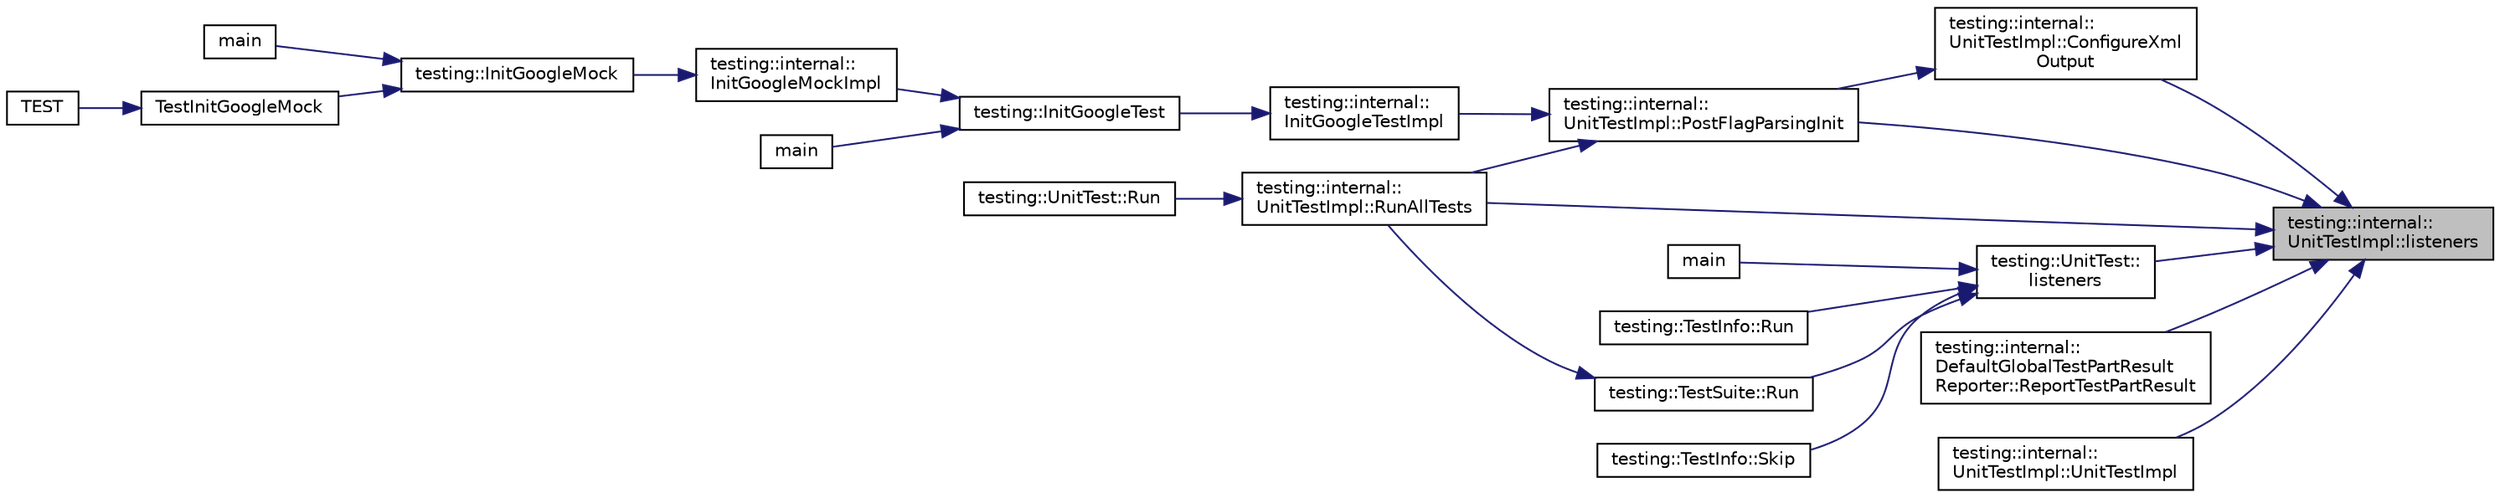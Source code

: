 digraph "testing::internal::UnitTestImpl::listeners"
{
 // LATEX_PDF_SIZE
  bgcolor="transparent";
  edge [fontname="Helvetica",fontsize="10",labelfontname="Helvetica",labelfontsize="10"];
  node [fontname="Helvetica",fontsize="10",shape=record];
  rankdir="RL";
  Node1 [label="testing::internal::\lUnitTestImpl::listeners",height=0.2,width=0.4,color="black", fillcolor="grey75", style="filled", fontcolor="black",tooltip=" "];
  Node1 -> Node2 [dir="back",color="midnightblue",fontsize="10",style="solid",fontname="Helvetica"];
  Node2 [label="testing::internal::\lUnitTestImpl::ConfigureXml\lOutput",height=0.2,width=0.4,color="black",URL="$classtesting_1_1internal_1_1UnitTestImpl.html#a21cd7b2928de03a55b5252f29dd5ae6d",tooltip=" "];
  Node2 -> Node3 [dir="back",color="midnightblue",fontsize="10",style="solid",fontname="Helvetica"];
  Node3 [label="testing::internal::\lUnitTestImpl::PostFlagParsingInit",height=0.2,width=0.4,color="black",URL="$classtesting_1_1internal_1_1UnitTestImpl.html#a772894193104b1b2516f16e6ff813168",tooltip=" "];
  Node3 -> Node4 [dir="back",color="midnightblue",fontsize="10",style="solid",fontname="Helvetica"];
  Node4 [label="testing::internal::\lInitGoogleTestImpl",height=0.2,width=0.4,color="black",URL="$namespacetesting_1_1internal.html#ac3c6fa93391768aa91c6238b31aaeeb5",tooltip=" "];
  Node4 -> Node5 [dir="back",color="midnightblue",fontsize="10",style="solid",fontname="Helvetica"];
  Node5 [label="testing::InitGoogleTest",height=0.2,width=0.4,color="black",URL="$namespacetesting.html#afd726ae08c9bd16dc52f78c822d9946b",tooltip=" "];
  Node5 -> Node6 [dir="back",color="midnightblue",fontsize="10",style="solid",fontname="Helvetica"];
  Node6 [label="testing::internal::\lInitGoogleMockImpl",height=0.2,width=0.4,color="black",URL="$namespacetesting_1_1internal.html#a3823844199df88af9493026031cf7744",tooltip=" "];
  Node6 -> Node7 [dir="back",color="midnightblue",fontsize="10",style="solid",fontname="Helvetica"];
  Node7 [label="testing::InitGoogleMock",height=0.2,width=0.4,color="black",URL="$namespacetesting.html#a32b1c6db9ba5133ccabfa67616b3c041",tooltip=" "];
  Node7 -> Node8 [dir="back",color="midnightblue",fontsize="10",style="solid",fontname="Helvetica"];
  Node8 [label="main",height=0.2,width=0.4,color="black",URL="$gmock__main_8cc.html#a7f83bdc516d2cb86e20235d94ddf055a",tooltip=" "];
  Node7 -> Node9 [dir="back",color="midnightblue",fontsize="10",style="solid",fontname="Helvetica"];
  Node9 [label="TestInitGoogleMock",height=0.2,width=0.4,color="black",URL="$gmock__test_8cc.html#ac9c8ae8722c330d47f75dee43fb8ab78",tooltip=" "];
  Node9 -> Node10 [dir="back",color="midnightblue",fontsize="10",style="solid",fontname="Helvetica"];
  Node10 [label="TEST",height=0.2,width=0.4,color="black",URL="$gmock__test_8cc.html#a7c86c6c98b72e903135c1b01370a13f3",tooltip=" "];
  Node5 -> Node11 [dir="back",color="midnightblue",fontsize="10",style="solid",fontname="Helvetica"];
  Node11 [label="main",height=0.2,width=0.4,color="black",URL="$test_2main_8cpp.html#a3c04138a5bfe5d72780bb7e82a18e627",tooltip=" "];
  Node3 -> Node12 [dir="back",color="midnightblue",fontsize="10",style="solid",fontname="Helvetica"];
  Node12 [label="testing::internal::\lUnitTestImpl::RunAllTests",height=0.2,width=0.4,color="black",URL="$classtesting_1_1internal_1_1UnitTestImpl.html#a1fb6be9971f4768c4136a05aa9e7e375",tooltip=" "];
  Node12 -> Node13 [dir="back",color="midnightblue",fontsize="10",style="solid",fontname="Helvetica"];
  Node13 [label="testing::UnitTest::Run",height=0.2,width=0.4,color="black",URL="$classtesting_1_1UnitTest.html#a2febc800536b44500565f4c423f359d3",tooltip=" "];
  Node1 -> Node14 [dir="back",color="midnightblue",fontsize="10",style="solid",fontname="Helvetica"];
  Node14 [label="testing::UnitTest::\llisteners",height=0.2,width=0.4,color="black",URL="$classtesting_1_1UnitTest.html#aac10085cf7c0d1751306db10cdd953cb",tooltip=" "];
  Node14 -> Node15 [dir="back",color="midnightblue",fontsize="10",style="solid",fontname="Helvetica"];
  Node15 [label="main",height=0.2,width=0.4,color="black",URL="$googletest-failfast-unittest___8cc.html#a3c04138a5bfe5d72780bb7e82a18e627",tooltip=" "];
  Node14 -> Node16 [dir="back",color="midnightblue",fontsize="10",style="solid",fontname="Helvetica"];
  Node16 [label="testing::TestInfo::Run",height=0.2,width=0.4,color="black",URL="$classtesting_1_1TestInfo.html#ade784915e9be3a01e3a6ef509b77d6c9",tooltip=" "];
  Node14 -> Node17 [dir="back",color="midnightblue",fontsize="10",style="solid",fontname="Helvetica"];
  Node17 [label="testing::TestSuite::Run",height=0.2,width=0.4,color="black",URL="$classtesting_1_1TestSuite.html#a16c6fb9e056f1d9113ca1e6eaf9b58bc",tooltip=" "];
  Node17 -> Node12 [dir="back",color="midnightblue",fontsize="10",style="solid",fontname="Helvetica"];
  Node14 -> Node18 [dir="back",color="midnightblue",fontsize="10",style="solid",fontname="Helvetica"];
  Node18 [label="testing::TestInfo::Skip",height=0.2,width=0.4,color="black",URL="$classtesting_1_1TestInfo.html#a8aa19b208545db141a1889cf82e64d09",tooltip=" "];
  Node1 -> Node3 [dir="back",color="midnightblue",fontsize="10",style="solid",fontname="Helvetica"];
  Node1 -> Node19 [dir="back",color="midnightblue",fontsize="10",style="solid",fontname="Helvetica"];
  Node19 [label="testing::internal::\lDefaultGlobalTestPartResult\lReporter::ReportTestPartResult",height=0.2,width=0.4,color="black",URL="$classtesting_1_1internal_1_1DefaultGlobalTestPartResultReporter.html#a4e0d1f9cf7a977ca1fa37b90e1d03ca7",tooltip=" "];
  Node1 -> Node12 [dir="back",color="midnightblue",fontsize="10",style="solid",fontname="Helvetica"];
  Node1 -> Node20 [dir="back",color="midnightblue",fontsize="10",style="solid",fontname="Helvetica"];
  Node20 [label="testing::internal::\lUnitTestImpl::UnitTestImpl",height=0.2,width=0.4,color="black",URL="$classtesting_1_1internal_1_1UnitTestImpl.html#a5fb75faa88ee71f26e16473455b70839",tooltip=" "];
}
